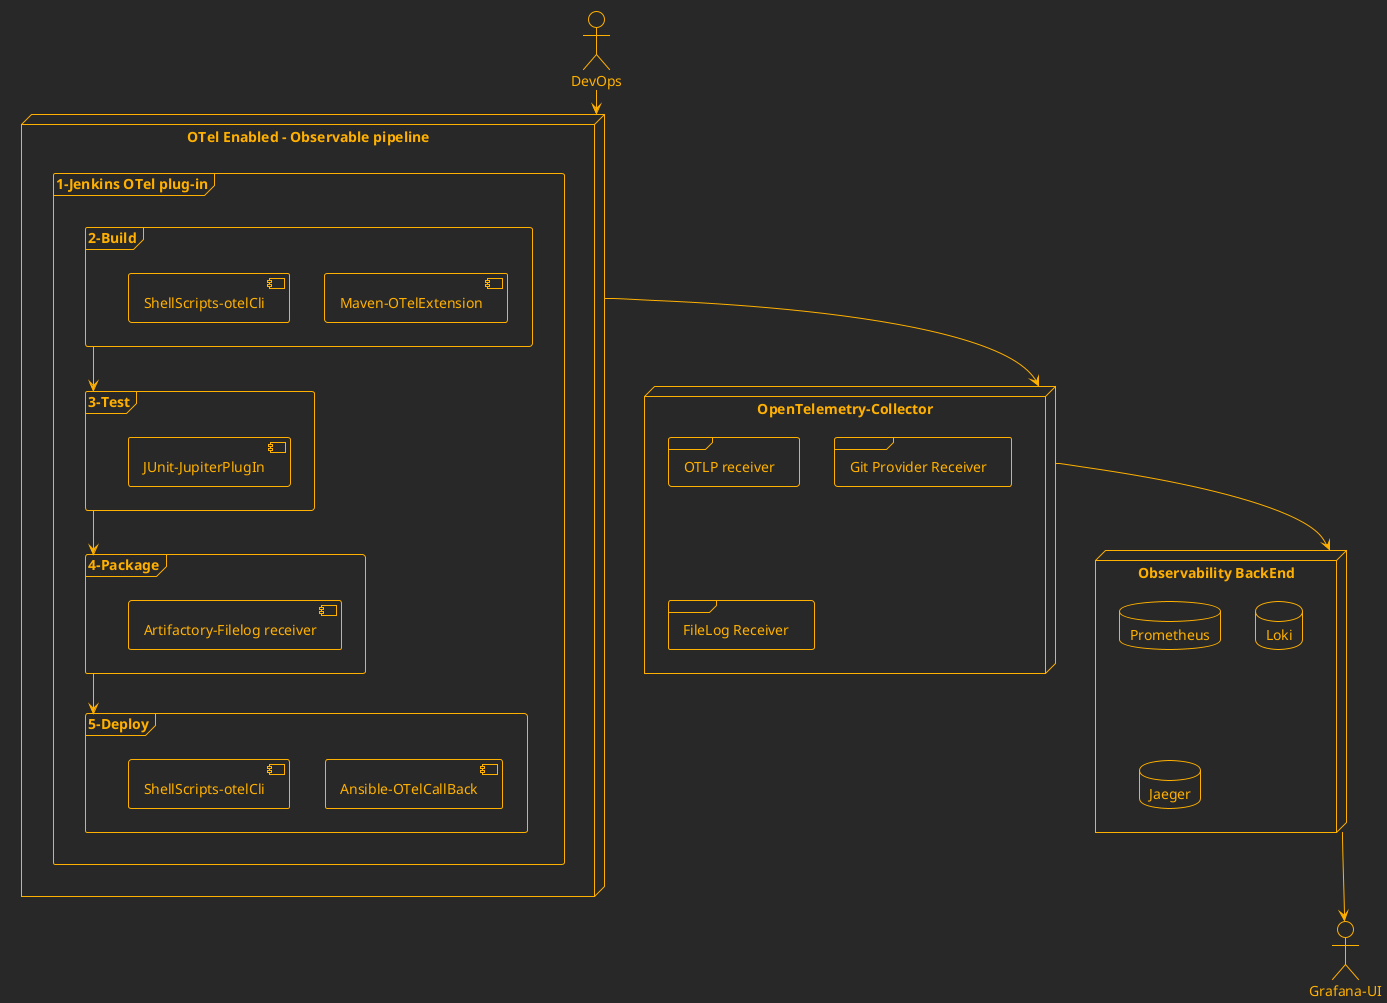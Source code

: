 @startuml

!theme crt-amber

actor "DevOps" as ops
Actor "Grafana-UI" as UI
node "OTel Enabled - Observable pipeline" as pipeline{

frame "1-Jenkins OTel plug-in" {
    frame "2-Build" as build {
        component "Maven-OTelExtension" as mvn
        component "ShellScripts-otelCli" as cli
    }

     frame "3-Test" as test{
            component "JUnit-JupiterPlugIn" as junit
            component "ShellScripts-otelCli" as cli
        }

     frame "3-Test" as test{
                 component "JUnit-JupiterPlugIn" as junit
                 component "ShellScripts-otelCli" as cli
             }
     frame "4-Package" as package{
                      component "Artifactory-Filelog receiver" as jfrog
                  }
     frame "5-Deploy" as deploy{
                      component "Ansible-OTelCallBack" as ansible
                      component "ShellScripts-otelCli" as deploy_cli
                    }
    }
}

node "OpenTelemetry-Collector" as collector {
    frame "OTLP receiver"
    frame "Git Provider Receiver"
    frame "FileLog Receiver"
}

node "Observability BackEnd" as backend {
    database "Prometheus"
    database "Loki"
    database "Jaeger"
}

build --> test
test --> package
package --> deploy

ops-->pipeline
pipeline --> collector
collector -d-> backend
backend ---> UI

@enduml